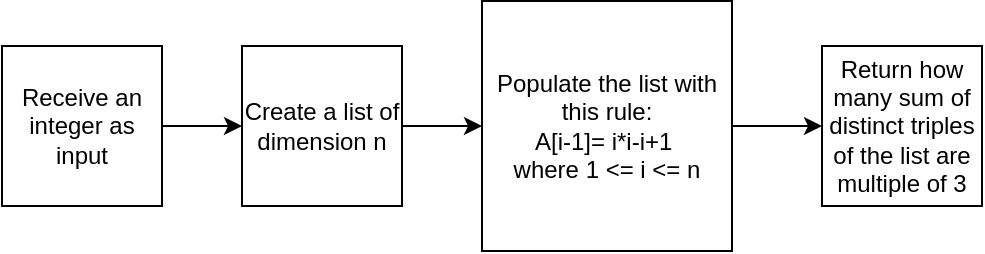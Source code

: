 <mxfile version="25.0.1">
  <diagram name="Page-1" id="gcOh2L13ghurHqlArtQZ">
    <mxGraphModel dx="1050" dy="627" grid="1" gridSize="10" guides="1" tooltips="1" connect="1" arrows="1" fold="1" page="1" pageScale="1" pageWidth="827" pageHeight="1169" background="#ffffff" math="0" shadow="0">
      <root>
        <mxCell id="0" />
        <mxCell id="1" parent="0" />
        <mxCell id="pkoyU2fwOPBfZemE1w7x-363" style="edgeStyle=orthogonalEdgeStyle;rounded=0;orthogonalLoop=1;jettySize=auto;html=1;exitX=1;exitY=0.5;exitDx=0;exitDy=0;entryX=0;entryY=0.5;entryDx=0;entryDy=0;" edge="1" parent="1" source="pkoyU2fwOPBfZemE1w7x-359" target="pkoyU2fwOPBfZemE1w7x-360">
          <mxGeometry relative="1" as="geometry" />
        </mxCell>
        <mxCell id="pkoyU2fwOPBfZemE1w7x-359" value="Receive an integer as input" style="whiteSpace=wrap;html=1;aspect=fixed;" vertex="1" parent="1">
          <mxGeometry x="190" y="190" width="80" height="80" as="geometry" />
        </mxCell>
        <mxCell id="pkoyU2fwOPBfZemE1w7x-364" style="edgeStyle=orthogonalEdgeStyle;rounded=0;orthogonalLoop=1;jettySize=auto;html=1;exitX=1;exitY=0.5;exitDx=0;exitDy=0;entryX=0;entryY=0.5;entryDx=0;entryDy=0;" edge="1" parent="1" source="pkoyU2fwOPBfZemE1w7x-360" target="pkoyU2fwOPBfZemE1w7x-369">
          <mxGeometry relative="1" as="geometry">
            <mxPoint x="430" y="230" as="targetPoint" />
          </mxGeometry>
        </mxCell>
        <mxCell id="pkoyU2fwOPBfZemE1w7x-360" value="Create a list of dimension n" style="whiteSpace=wrap;html=1;aspect=fixed;fontSize=12;" vertex="1" parent="1">
          <mxGeometry x="310" y="190" width="80" height="80" as="geometry" />
        </mxCell>
        <mxCell id="pkoyU2fwOPBfZemE1w7x-374" style="edgeStyle=orthogonalEdgeStyle;rounded=0;orthogonalLoop=1;jettySize=auto;html=1;exitX=1;exitY=0.5;exitDx=0;exitDy=0;entryX=0;entryY=0.5;entryDx=0;entryDy=0;" edge="1" parent="1" source="pkoyU2fwOPBfZemE1w7x-369" target="pkoyU2fwOPBfZemE1w7x-373">
          <mxGeometry relative="1" as="geometry" />
        </mxCell>
        <mxCell id="pkoyU2fwOPBfZemE1w7x-369" value="Populate the list with this rule:&lt;div&gt;A[i-1]= i*i-i+1&amp;nbsp;&lt;/div&gt;&lt;div&gt;where 1 &amp;lt;= i &amp;lt;= n&lt;/div&gt;" style="whiteSpace=wrap;html=1;aspect=fixed;fontSize=12;" vertex="1" parent="1">
          <mxGeometry x="430" y="167.5" width="125" height="125" as="geometry" />
        </mxCell>
        <mxCell id="pkoyU2fwOPBfZemE1w7x-373" value="Return how many sum of distinct triples of the list are multiple of 3" style="whiteSpace=wrap;html=1;aspect=fixed;fontSize=12;" vertex="1" parent="1">
          <mxGeometry x="600" y="190" width="80" height="80" as="geometry" />
        </mxCell>
      </root>
    </mxGraphModel>
  </diagram>
</mxfile>